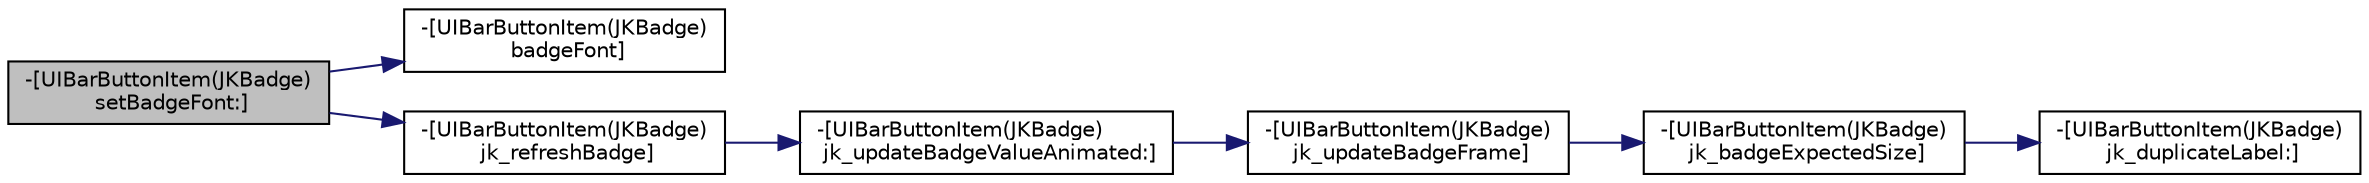 digraph "-[UIBarButtonItem(JKBadge) setBadgeFont:]"
{
  edge [fontname="Helvetica",fontsize="10",labelfontname="Helvetica",labelfontsize="10"];
  node [fontname="Helvetica",fontsize="10",shape=record];
  rankdir="LR";
  Node98 [label="-[UIBarButtonItem(JKBadge)\l setBadgeFont:]",height=0.2,width=0.4,color="black", fillcolor="grey75", style="filled", fontcolor="black"];
  Node98 -> Node99 [color="midnightblue",fontsize="10",style="solid",fontname="Helvetica"];
  Node99 [label="-[UIBarButtonItem(JKBadge)\l badgeFont]",height=0.2,width=0.4,color="black", fillcolor="white", style="filled",URL="$category_u_i_bar_button_item_07_j_k_badge_08.html#abb6a97a6c9af42ca0ad9450e4eb8276f"];
  Node98 -> Node100 [color="midnightblue",fontsize="10",style="solid",fontname="Helvetica"];
  Node100 [label="-[UIBarButtonItem(JKBadge)\l jk_refreshBadge]",height=0.2,width=0.4,color="black", fillcolor="white", style="filled",URL="$category_u_i_bar_button_item_07_j_k_badge_08.html#ad9f1fd86cc974454f125ba780434af16"];
  Node100 -> Node101 [color="midnightblue",fontsize="10",style="solid",fontname="Helvetica"];
  Node101 [label="-[UIBarButtonItem(JKBadge)\l jk_updateBadgeValueAnimated:]",height=0.2,width=0.4,color="black", fillcolor="white", style="filled",URL="$category_u_i_bar_button_item_07_j_k_badge_08.html#ae92093575012970e6e9614769d2266fc"];
  Node101 -> Node102 [color="midnightblue",fontsize="10",style="solid",fontname="Helvetica"];
  Node102 [label="-[UIBarButtonItem(JKBadge)\l jk_updateBadgeFrame]",height=0.2,width=0.4,color="black", fillcolor="white", style="filled",URL="$category_u_i_bar_button_item_07_j_k_badge_08.html#aeb59608cf6422e9634056508562dc245"];
  Node102 -> Node103 [color="midnightblue",fontsize="10",style="solid",fontname="Helvetica"];
  Node103 [label="-[UIBarButtonItem(JKBadge)\l jk_badgeExpectedSize]",height=0.2,width=0.4,color="black", fillcolor="white", style="filled",URL="$category_u_i_bar_button_item_07_j_k_badge_08.html#a57f7453f0fd6c5b21e49651430c8db44"];
  Node103 -> Node104 [color="midnightblue",fontsize="10",style="solid",fontname="Helvetica"];
  Node104 [label="-[UIBarButtonItem(JKBadge)\l jk_duplicateLabel:]",height=0.2,width=0.4,color="black", fillcolor="white", style="filled",URL="$category_u_i_bar_button_item_07_j_k_badge_08.html#a0513163bf3a362d851499ed10bb27cbd"];
}
